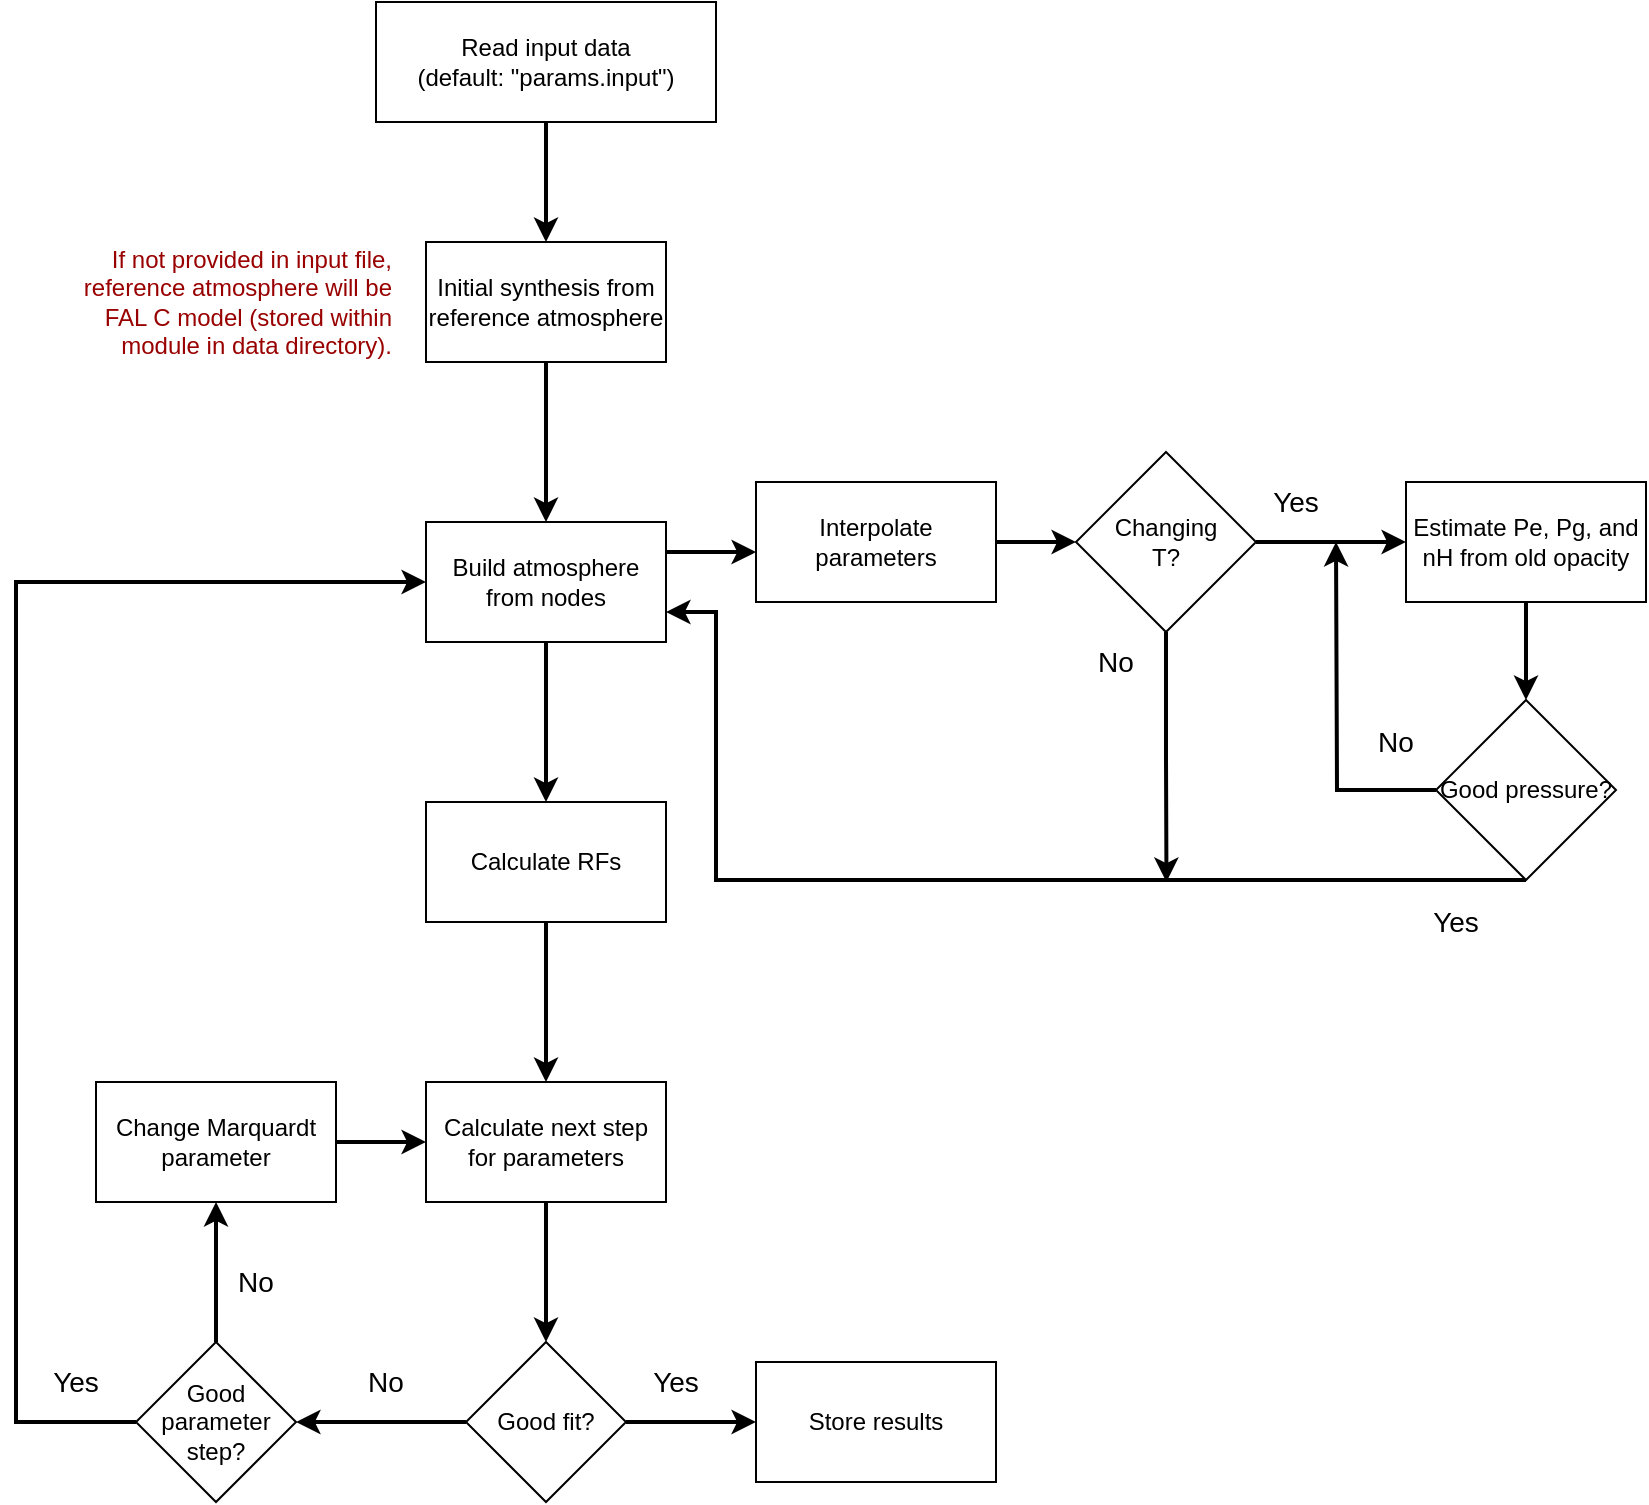 <mxfile version="13.6.10"><diagram id="dw9ewga5YfmzafETWGr3" name="Flow_chart"><mxGraphModel dx="1673" dy="912" grid="1" gridSize="10" guides="1" tooltips="1" connect="1" arrows="1" fold="1" page="1" pageScale="1" pageWidth="1169" pageHeight="827" math="0" shadow="0"><root><mxCell id="0"/><mxCell id="1" parent="0"/><mxCell id="-tCiKeP4QKy7VlSxKLQ_-4" style="edgeStyle=orthogonalEdgeStyle;rounded=0;orthogonalLoop=1;jettySize=auto;html=1;exitX=0.5;exitY=1;exitDx=0;exitDy=0;entryX=0.5;entryY=0;entryDx=0;entryDy=0;strokeWidth=2;" edge="1" parent="1" source="-tCiKeP4QKy7VlSxKLQ_-1" target="-tCiKeP4QKy7VlSxKLQ_-3"><mxGeometry relative="1" as="geometry"/></mxCell><mxCell id="-tCiKeP4QKy7VlSxKLQ_-1" value="&lt;div&gt;Read input data&lt;/div&gt;&lt;div&gt;(default: &quot;params.input&quot;)&lt;br&gt;&lt;/div&gt;" style="whiteSpace=wrap;html=1;" vertex="1" parent="1"><mxGeometry x="200" y="20" width="170" height="60" as="geometry"/></mxCell><mxCell id="-tCiKeP4QKy7VlSxKLQ_-6" value="" style="edgeStyle=orthogonalEdgeStyle;rounded=0;orthogonalLoop=1;jettySize=auto;html=1;strokeWidth=2;" edge="1" parent="1" source="-tCiKeP4QKy7VlSxKLQ_-3" target="-tCiKeP4QKy7VlSxKLQ_-5"><mxGeometry relative="1" as="geometry"/></mxCell><mxCell id="-tCiKeP4QKy7VlSxKLQ_-3" value="Initial synthesis from reference atmosphere" style="whiteSpace=wrap;html=1;" vertex="1" parent="1"><mxGeometry x="225" y="140" width="120" height="60" as="geometry"/></mxCell><mxCell id="-tCiKeP4QKy7VlSxKLQ_-8" value="" style="edgeStyle=orthogonalEdgeStyle;rounded=0;orthogonalLoop=1;jettySize=auto;html=1;strokeWidth=2;" edge="1" parent="1" source="-tCiKeP4QKy7VlSxKLQ_-5" target="-tCiKeP4QKy7VlSxKLQ_-7"><mxGeometry relative="1" as="geometry"/></mxCell><mxCell id="-tCiKeP4QKy7VlSxKLQ_-32" style="edgeStyle=orthogonalEdgeStyle;rounded=0;orthogonalLoop=1;jettySize=auto;html=1;exitX=1;exitY=0.25;exitDx=0;exitDy=0;strokeWidth=2;" edge="1" parent="1" source="-tCiKeP4QKy7VlSxKLQ_-5"><mxGeometry relative="1" as="geometry"><mxPoint x="390" y="295.059" as="targetPoint"/></mxGeometry></mxCell><mxCell id="-tCiKeP4QKy7VlSxKLQ_-5" value="Build atmosphere from nodes" style="whiteSpace=wrap;html=1;" vertex="1" parent="1"><mxGeometry x="225" y="280" width="120" height="60" as="geometry"/></mxCell><mxCell id="-tCiKeP4QKy7VlSxKLQ_-10" value="" style="edgeStyle=orthogonalEdgeStyle;rounded=0;orthogonalLoop=1;jettySize=auto;html=1;strokeWidth=2;" edge="1" parent="1" source="-tCiKeP4QKy7VlSxKLQ_-7" target="-tCiKeP4QKy7VlSxKLQ_-9"><mxGeometry relative="1" as="geometry"/></mxCell><mxCell id="-tCiKeP4QKy7VlSxKLQ_-7" value="Calculate RFs" style="whiteSpace=wrap;html=1;" vertex="1" parent="1"><mxGeometry x="225" y="420" width="120" height="60" as="geometry"/></mxCell><mxCell id="-tCiKeP4QKy7VlSxKLQ_-12" value="" style="edgeStyle=orthogonalEdgeStyle;rounded=0;orthogonalLoop=1;jettySize=auto;html=1;strokeWidth=2;" edge="1" parent="1" source="-tCiKeP4QKy7VlSxKLQ_-9" target="-tCiKeP4QKy7VlSxKLQ_-11"><mxGeometry relative="1" as="geometry"/></mxCell><mxCell id="-tCiKeP4QKy7VlSxKLQ_-9" value="Calculate next step for parameters" style="whiteSpace=wrap;html=1;" vertex="1" parent="1"><mxGeometry x="225" y="560" width="120" height="60" as="geometry"/></mxCell><mxCell id="-tCiKeP4QKy7VlSxKLQ_-13" style="edgeStyle=orthogonalEdgeStyle;rounded=0;orthogonalLoop=1;jettySize=auto;html=1;exitX=0;exitY=0.5;exitDx=0;exitDy=0;strokeWidth=2;entryX=1;entryY=0.5;entryDx=0;entryDy=0;" edge="1" parent="1" source="-tCiKeP4QKy7VlSxKLQ_-11" target="-tCiKeP4QKy7VlSxKLQ_-16"><mxGeometry relative="1" as="geometry"><mxPoint x="110" y="620" as="targetPoint"/></mxGeometry></mxCell><mxCell id="-tCiKeP4QKy7VlSxKLQ_-27" value="" style="edgeStyle=orthogonalEdgeStyle;rounded=0;orthogonalLoop=1;jettySize=auto;html=1;strokeWidth=2;" edge="1" parent="1" source="-tCiKeP4QKy7VlSxKLQ_-11"><mxGeometry relative="1" as="geometry"><mxPoint x="390" y="730" as="targetPoint"/></mxGeometry></mxCell><mxCell id="-tCiKeP4QKy7VlSxKLQ_-11" value="Good fit?" style="rhombus;whiteSpace=wrap;html=1;" vertex="1" parent="1"><mxGeometry x="245" y="690" width="80" height="80" as="geometry"/></mxCell><mxCell id="-tCiKeP4QKy7VlSxKLQ_-19" style="edgeStyle=orthogonalEdgeStyle;rounded=0;orthogonalLoop=1;jettySize=auto;html=1;exitX=1;exitY=0.5;exitDx=0;exitDy=0;entryX=0;entryY=0.5;entryDx=0;entryDy=0;strokeWidth=2;" edge="1" parent="1" source="-tCiKeP4QKy7VlSxKLQ_-14" target="-tCiKeP4QKy7VlSxKLQ_-9"><mxGeometry relative="1" as="geometry"/></mxCell><mxCell id="-tCiKeP4QKy7VlSxKLQ_-14" value="Change Marquardt parameter" style="whiteSpace=wrap;html=1;" vertex="1" parent="1"><mxGeometry x="60" y="560" width="120" height="60" as="geometry"/></mxCell><mxCell id="-tCiKeP4QKy7VlSxKLQ_-18" style="edgeStyle=orthogonalEdgeStyle;rounded=0;orthogonalLoop=1;jettySize=auto;html=1;exitX=0.5;exitY=0;exitDx=0;exitDy=0;entryX=0.5;entryY=1;entryDx=0;entryDy=0;strokeWidth=2;" edge="1" parent="1" source="-tCiKeP4QKy7VlSxKLQ_-16" target="-tCiKeP4QKy7VlSxKLQ_-14"><mxGeometry relative="1" as="geometry"/></mxCell><mxCell id="-tCiKeP4QKy7VlSxKLQ_-22" style="edgeStyle=orthogonalEdgeStyle;rounded=0;orthogonalLoop=1;jettySize=auto;html=1;exitX=0;exitY=0.5;exitDx=0;exitDy=0;entryX=0;entryY=0.5;entryDx=0;entryDy=0;strokeWidth=2;" edge="1" parent="1" source="-tCiKeP4QKy7VlSxKLQ_-16" target="-tCiKeP4QKy7VlSxKLQ_-5"><mxGeometry relative="1" as="geometry"><Array as="points"><mxPoint x="20" y="730"/><mxPoint x="20" y="310"/></Array></mxGeometry></mxCell><mxCell id="-tCiKeP4QKy7VlSxKLQ_-16" value="Good parameter step?" style="rhombus;whiteSpace=wrap;html=1;" vertex="1" parent="1"><mxGeometry x="80" y="690" width="80" height="80" as="geometry"/></mxCell><mxCell id="-tCiKeP4QKy7VlSxKLQ_-17" value="&lt;font style=&quot;font-size: 14px&quot;&gt;No&lt;/font&gt;" style="text;html=1;strokeColor=none;fillColor=none;align=center;verticalAlign=middle;whiteSpace=wrap;rounded=0;" vertex="1" parent="1"><mxGeometry x="185" y="700" width="40" height="20" as="geometry"/></mxCell><mxCell id="-tCiKeP4QKy7VlSxKLQ_-20" value="&lt;font style=&quot;font-size: 14px&quot;&gt;No&lt;/font&gt;" style="text;html=1;strokeColor=none;fillColor=none;align=center;verticalAlign=middle;whiteSpace=wrap;rounded=0;" vertex="1" parent="1"><mxGeometry x="120" y="650" width="40" height="20" as="geometry"/></mxCell><mxCell id="-tCiKeP4QKy7VlSxKLQ_-23" value="&lt;font style=&quot;font-size: 14px&quot;&gt;Yes&lt;/font&gt;" style="text;html=1;strokeColor=none;fillColor=none;align=center;verticalAlign=middle;whiteSpace=wrap;rounded=0;" vertex="1" parent="1"><mxGeometry x="30" y="700" width="40" height="20" as="geometry"/></mxCell><mxCell id="-tCiKeP4QKy7VlSxKLQ_-24" value="&lt;font style=&quot;font-size: 14px&quot;&gt;Yes&lt;/font&gt;" style="text;html=1;strokeColor=none;fillColor=none;align=center;verticalAlign=middle;whiteSpace=wrap;rounded=0;" vertex="1" parent="1"><mxGeometry x="330" y="700" width="40" height="20" as="geometry"/></mxCell><mxCell id="-tCiKeP4QKy7VlSxKLQ_-28" value="Store results" style="whiteSpace=wrap;html=1;" vertex="1" parent="1"><mxGeometry x="390" y="700" width="120" height="60" as="geometry"/></mxCell><mxCell id="-tCiKeP4QKy7VlSxKLQ_-31" value="&lt;div align=&quot;right&quot;&gt;&lt;font color=&quot;#990000&quot;&gt;&lt;span style=&quot;background-color: rgb(255 , 255 , 255)&quot;&gt;If not provided in input file, reference atmosphere will be FAL C model (stored within module in data directory).&lt;br&gt;&lt;/span&gt;&lt;/font&gt;&lt;/div&gt;" style="text;html=1;strokeColor=none;fillColor=none;align=right;verticalAlign=middle;whiteSpace=wrap;rounded=0;" vertex="1" parent="1"><mxGeometry x="30" y="120" width="180" height="100" as="geometry"/></mxCell><mxCell id="-tCiKeP4QKy7VlSxKLQ_-44" style="edgeStyle=orthogonalEdgeStyle;rounded=0;orthogonalLoop=1;jettySize=auto;html=1;exitX=1;exitY=0.5;exitDx=0;exitDy=0;entryX=0;entryY=0.5;entryDx=0;entryDy=0;strokeWidth=2;" edge="1" parent="1" source="-tCiKeP4QKy7VlSxKLQ_-33" target="-tCiKeP4QKy7VlSxKLQ_-42"><mxGeometry relative="1" as="geometry"/></mxCell><mxCell id="-tCiKeP4QKy7VlSxKLQ_-33" value="Interpolate parameters" style="rounded=0;whiteSpace=wrap;html=1;" vertex="1" parent="1"><mxGeometry x="390" y="260" width="120" height="60" as="geometry"/></mxCell><mxCell id="-tCiKeP4QKy7VlSxKLQ_-37" value="" style="edgeStyle=orthogonalEdgeStyle;rounded=0;orthogonalLoop=1;jettySize=auto;html=1;strokeWidth=2;" edge="1" parent="1" source="-tCiKeP4QKy7VlSxKLQ_-34" target="-tCiKeP4QKy7VlSxKLQ_-36"><mxGeometry relative="1" as="geometry"/></mxCell><mxCell id="-tCiKeP4QKy7VlSxKLQ_-34" value="Estimate Pe, Pg, and nH from old opacity" style="whiteSpace=wrap;html=1;rounded=0;" vertex="1" parent="1"><mxGeometry x="715" y="260" width="120" height="60" as="geometry"/></mxCell><mxCell id="-tCiKeP4QKy7VlSxKLQ_-38" style="edgeStyle=orthogonalEdgeStyle;rounded=0;orthogonalLoop=1;jettySize=auto;html=1;exitX=0;exitY=0.5;exitDx=0;exitDy=0;strokeWidth=2;" edge="1" parent="1" source="-tCiKeP4QKy7VlSxKLQ_-36"><mxGeometry relative="1" as="geometry"><mxPoint x="680" y="290" as="targetPoint"/></mxGeometry></mxCell><mxCell id="-tCiKeP4QKy7VlSxKLQ_-41" style="edgeStyle=orthogonalEdgeStyle;rounded=0;orthogonalLoop=1;jettySize=auto;html=1;exitX=0.5;exitY=1;exitDx=0;exitDy=0;entryX=1;entryY=0.75;entryDx=0;entryDy=0;strokeWidth=2;" edge="1" parent="1" source="-tCiKeP4QKy7VlSxKLQ_-36" target="-tCiKeP4QKy7VlSxKLQ_-5"><mxGeometry relative="1" as="geometry"><Array as="points"><mxPoint x="370" y="459"/><mxPoint x="370" y="325"/></Array></mxGeometry></mxCell><mxCell id="-tCiKeP4QKy7VlSxKLQ_-36" value="Good pressure?" style="rhombus;whiteSpace=wrap;html=1;rounded=0;" vertex="1" parent="1"><mxGeometry x="730" y="369" width="90" height="90" as="geometry"/></mxCell><mxCell id="-tCiKeP4QKy7VlSxKLQ_-39" value="&lt;font style=&quot;font-size: 14px&quot;&gt;No&lt;/font&gt;" style="text;html=1;strokeColor=none;fillColor=none;align=center;verticalAlign=middle;whiteSpace=wrap;rounded=0;" vertex="1" parent="1"><mxGeometry x="690" y="380" width="40" height="20" as="geometry"/></mxCell><mxCell id="-tCiKeP4QKy7VlSxKLQ_-45" style="edgeStyle=orthogonalEdgeStyle;rounded=0;orthogonalLoop=1;jettySize=auto;html=1;exitX=1;exitY=0.5;exitDx=0;exitDy=0;entryX=0;entryY=0.5;entryDx=0;entryDy=0;strokeWidth=2;" edge="1" parent="1" source="-tCiKeP4QKy7VlSxKLQ_-42" target="-tCiKeP4QKy7VlSxKLQ_-34"><mxGeometry relative="1" as="geometry"/></mxCell><mxCell id="-tCiKeP4QKy7VlSxKLQ_-48" style="edgeStyle=orthogonalEdgeStyle;rounded=0;orthogonalLoop=1;jettySize=auto;html=1;exitX=0.5;exitY=1;exitDx=0;exitDy=0;strokeWidth=2;" edge="1" parent="1" source="-tCiKeP4QKy7VlSxKLQ_-42"><mxGeometry relative="1" as="geometry"><mxPoint x="595.235" y="460" as="targetPoint"/></mxGeometry></mxCell><mxCell id="-tCiKeP4QKy7VlSxKLQ_-42" value="&lt;div&gt;Changing&lt;/div&gt;&lt;div&gt;T?&lt;br&gt;&lt;/div&gt;" style="rhombus;whiteSpace=wrap;html=1;" vertex="1" parent="1"><mxGeometry x="550" y="245" width="90" height="90" as="geometry"/></mxCell><mxCell id="-tCiKeP4QKy7VlSxKLQ_-46" value="&lt;font style=&quot;font-size: 14px&quot;&gt;Yes&lt;/font&gt;" style="text;html=1;strokeColor=none;fillColor=none;align=center;verticalAlign=middle;whiteSpace=wrap;rounded=0;" vertex="1" parent="1"><mxGeometry x="720" y="470" width="40" height="20" as="geometry"/></mxCell><mxCell id="-tCiKeP4QKy7VlSxKLQ_-47" value="&lt;font style=&quot;font-size: 14px&quot;&gt;Yes&lt;/font&gt;" style="text;html=1;strokeColor=none;fillColor=none;align=center;verticalAlign=middle;whiteSpace=wrap;rounded=0;" vertex="1" parent="1"><mxGeometry x="640" y="260" width="40" height="20" as="geometry"/></mxCell><mxCell id="-tCiKeP4QKy7VlSxKLQ_-49" value="&lt;font style=&quot;font-size: 14px&quot;&gt;No&lt;/font&gt;" style="text;html=1;strokeColor=none;fillColor=none;align=center;verticalAlign=middle;whiteSpace=wrap;rounded=0;" vertex="1" parent="1"><mxGeometry x="550" y="340" width="40" height="20" as="geometry"/></mxCell></root></mxGraphModel></diagram></mxfile>